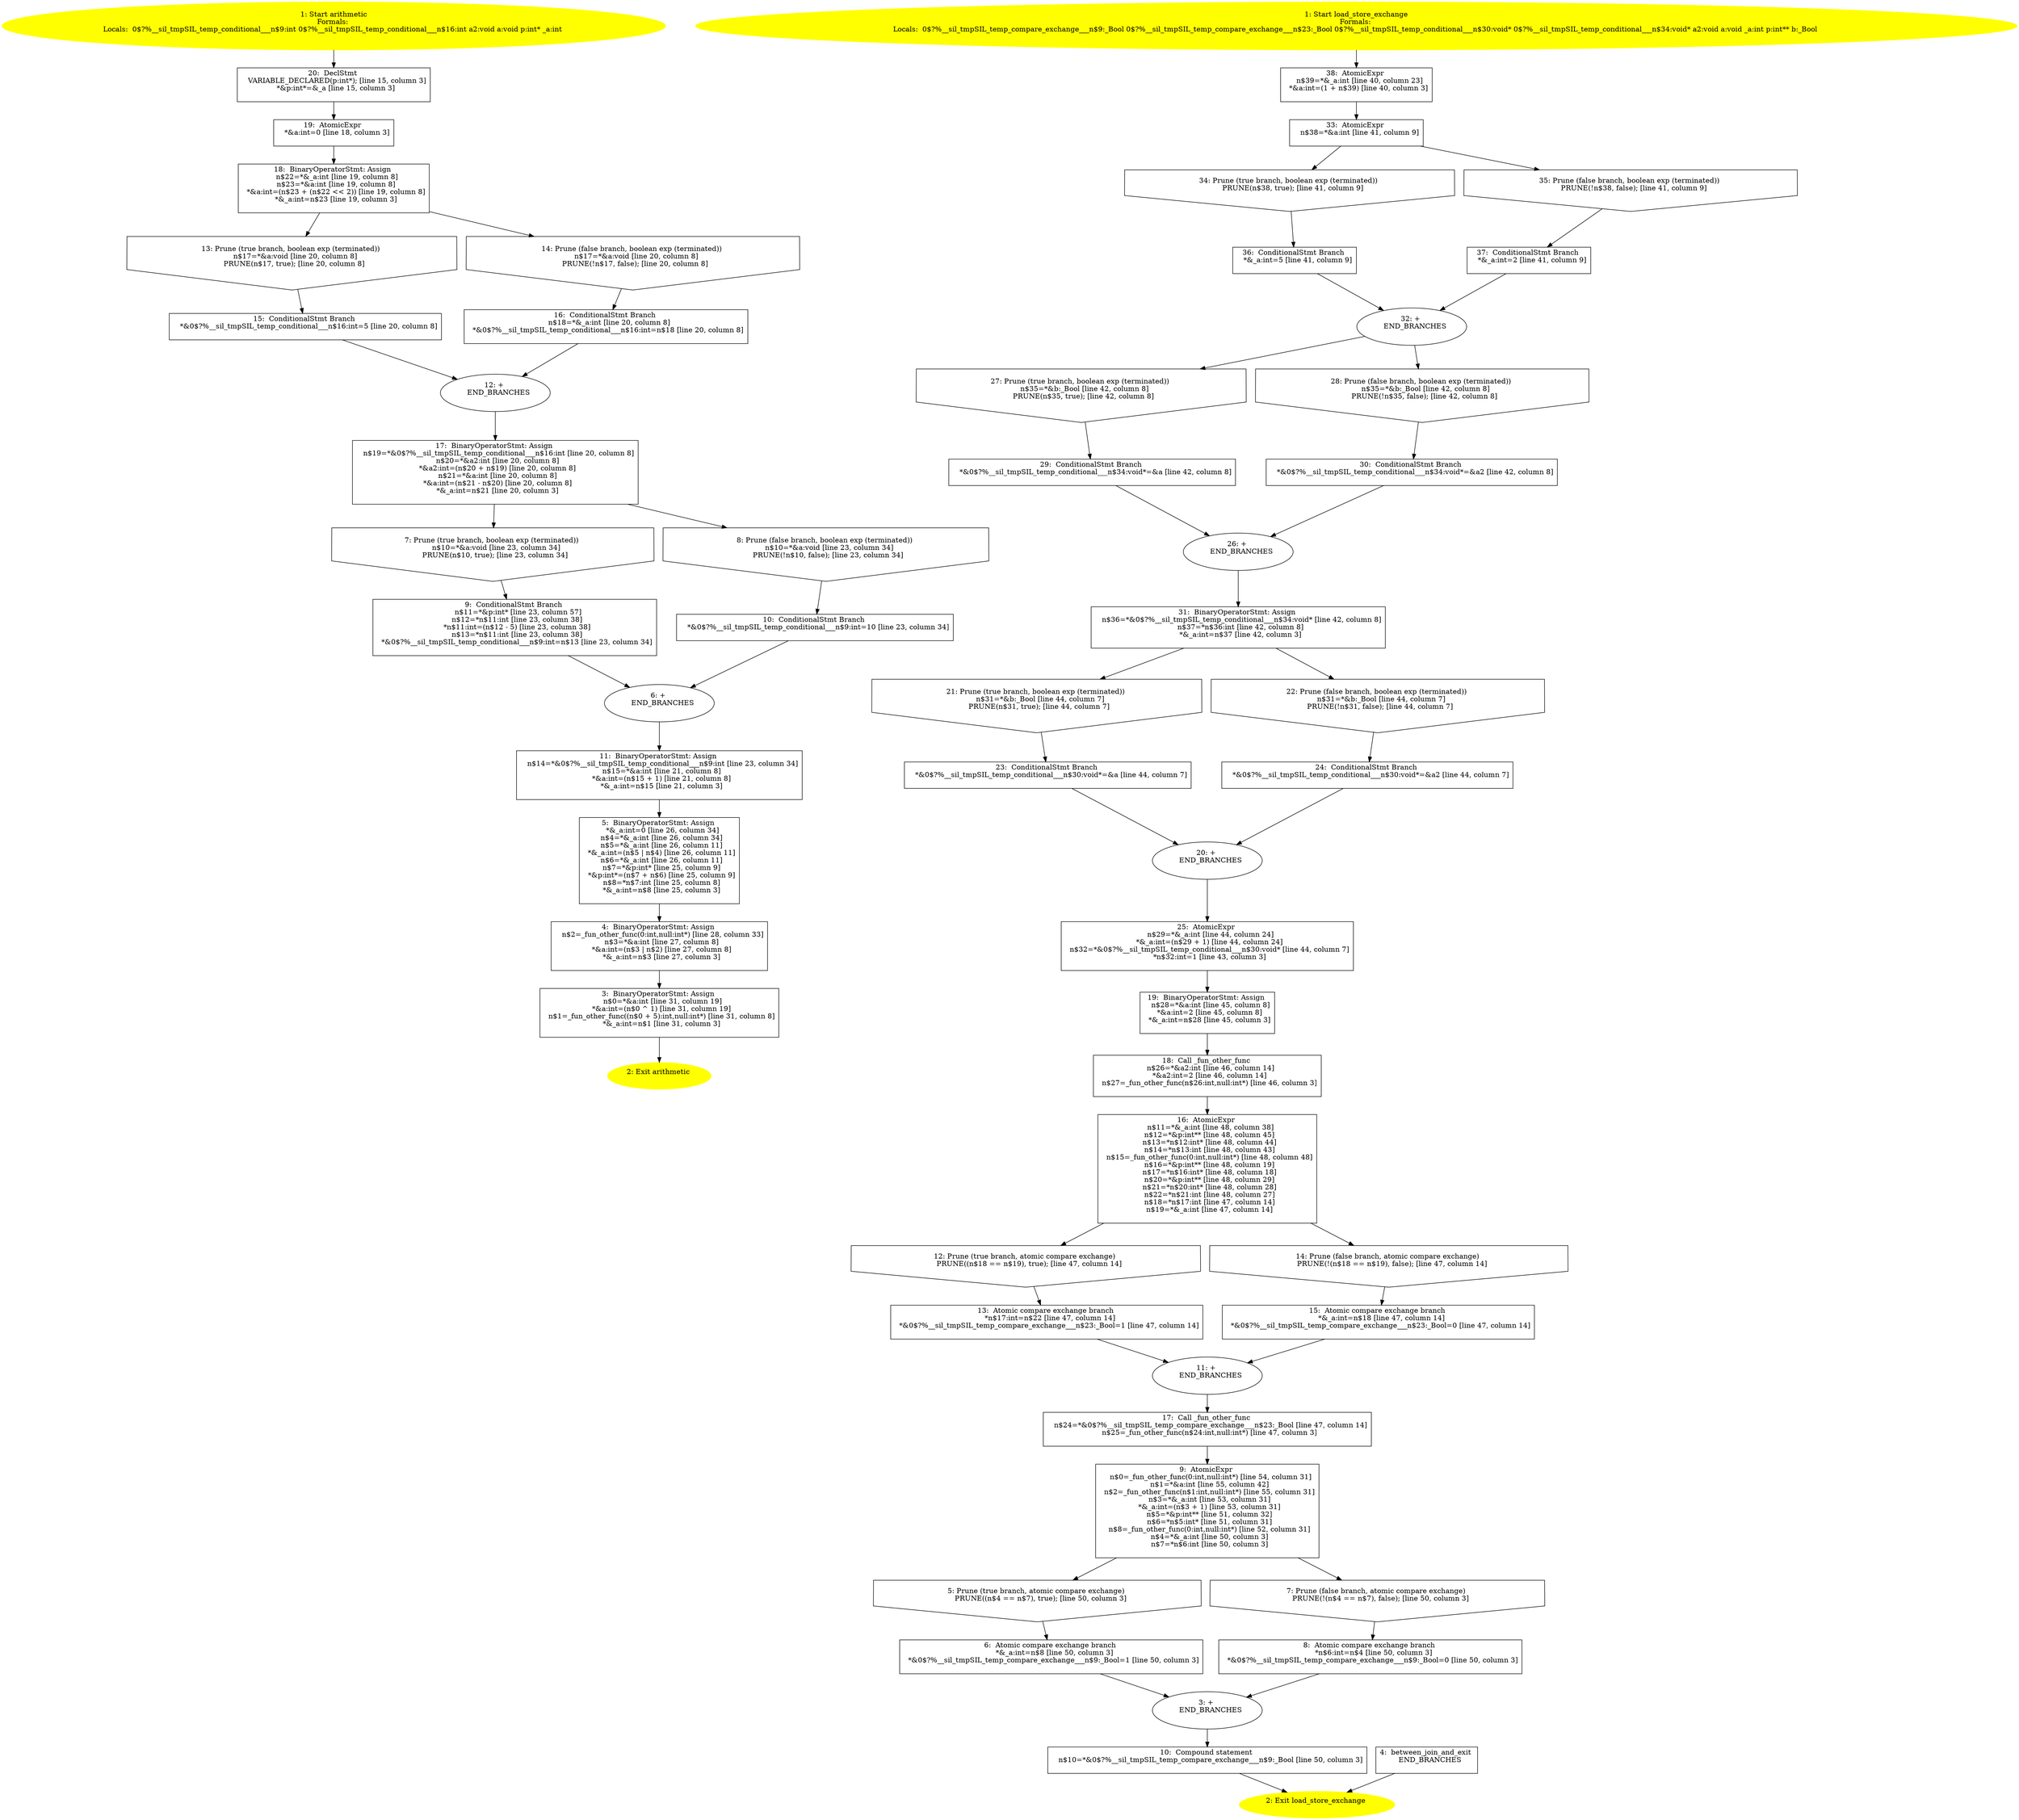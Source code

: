 /* @generated */
digraph cfg {
"arithmetic.26e816805c2eb540_1" [label="1: Start arithmetic\nFormals: \nLocals:  0$?%__sil_tmpSIL_temp_conditional___n$9:int 0$?%__sil_tmpSIL_temp_conditional___n$16:int a2:void a:void p:int* _a:int \n  " color=yellow style=filled]
	

	 "arithmetic.26e816805c2eb540_1" -> "arithmetic.26e816805c2eb540_20" ;
"arithmetic.26e816805c2eb540_2" [label="2: Exit arithmetic \n  " color=yellow style=filled]
	

"arithmetic.26e816805c2eb540_3" [label="3:  BinaryOperatorStmt: Assign \n   n$0=*&a:int [line 31, column 19]\n  *&a:int=(n$0 ^ 1) [line 31, column 19]\n  n$1=_fun_other_func((n$0 + 5):int,null:int*) [line 31, column 8]\n  *&_a:int=n$1 [line 31, column 3]\n " shape="box"]
	

	 "arithmetic.26e816805c2eb540_3" -> "arithmetic.26e816805c2eb540_2" ;
"arithmetic.26e816805c2eb540_4" [label="4:  BinaryOperatorStmt: Assign \n   n$2=_fun_other_func(0:int,null:int*) [line 28, column 33]\n  n$3=*&a:int [line 27, column 8]\n  *&a:int=(n$3 | n$2) [line 27, column 8]\n  *&_a:int=n$3 [line 27, column 3]\n " shape="box"]
	

	 "arithmetic.26e816805c2eb540_4" -> "arithmetic.26e816805c2eb540_3" ;
"arithmetic.26e816805c2eb540_5" [label="5:  BinaryOperatorStmt: Assign \n   *&_a:int=0 [line 26, column 34]\n  n$4=*&_a:int [line 26, column 34]\n  n$5=*&_a:int [line 26, column 11]\n  *&_a:int=(n$5 | n$4) [line 26, column 11]\n  n$6=*&_a:int [line 26, column 11]\n  n$7=*&p:int* [line 25, column 9]\n  *&p:int*=(n$7 + n$6) [line 25, column 9]\n  n$8=*n$7:int [line 25, column 8]\n  *&_a:int=n$8 [line 25, column 3]\n " shape="box"]
	

	 "arithmetic.26e816805c2eb540_5" -> "arithmetic.26e816805c2eb540_4" ;
"arithmetic.26e816805c2eb540_6" [label="6: + \n   END_BRANCHES\n " ]
	

	 "arithmetic.26e816805c2eb540_6" -> "arithmetic.26e816805c2eb540_11" ;
"arithmetic.26e816805c2eb540_7" [label="7: Prune (true branch, boolean exp (terminated)) \n   n$10=*&a:void [line 23, column 34]\n  PRUNE(n$10, true); [line 23, column 34]\n " shape="invhouse"]
	

	 "arithmetic.26e816805c2eb540_7" -> "arithmetic.26e816805c2eb540_9" ;
"arithmetic.26e816805c2eb540_8" [label="8: Prune (false branch, boolean exp (terminated)) \n   n$10=*&a:void [line 23, column 34]\n  PRUNE(!n$10, false); [line 23, column 34]\n " shape="invhouse"]
	

	 "arithmetic.26e816805c2eb540_8" -> "arithmetic.26e816805c2eb540_10" ;
"arithmetic.26e816805c2eb540_9" [label="9:  ConditionalStmt Branch \n   n$11=*&p:int* [line 23, column 57]\n  n$12=*n$11:int [line 23, column 38]\n  *n$11:int=(n$12 - 5) [line 23, column 38]\n  n$13=*n$11:int [line 23, column 38]\n  *&0$?%__sil_tmpSIL_temp_conditional___n$9:int=n$13 [line 23, column 34]\n " shape="box"]
	

	 "arithmetic.26e816805c2eb540_9" -> "arithmetic.26e816805c2eb540_6" ;
"arithmetic.26e816805c2eb540_10" [label="10:  ConditionalStmt Branch \n   *&0$?%__sil_tmpSIL_temp_conditional___n$9:int=10 [line 23, column 34]\n " shape="box"]
	

	 "arithmetic.26e816805c2eb540_10" -> "arithmetic.26e816805c2eb540_6" ;
"arithmetic.26e816805c2eb540_11" [label="11:  BinaryOperatorStmt: Assign \n   n$14=*&0$?%__sil_tmpSIL_temp_conditional___n$9:int [line 23, column 34]\n  n$15=*&a:int [line 21, column 8]\n  *&a:int=(n$15 + 1) [line 21, column 8]\n  *&_a:int=n$15 [line 21, column 3]\n " shape="box"]
	

	 "arithmetic.26e816805c2eb540_11" -> "arithmetic.26e816805c2eb540_5" ;
"arithmetic.26e816805c2eb540_12" [label="12: + \n   END_BRANCHES\n " ]
	

	 "arithmetic.26e816805c2eb540_12" -> "arithmetic.26e816805c2eb540_17" ;
"arithmetic.26e816805c2eb540_13" [label="13: Prune (true branch, boolean exp (terminated)) \n   n$17=*&a:void [line 20, column 8]\n  PRUNE(n$17, true); [line 20, column 8]\n " shape="invhouse"]
	

	 "arithmetic.26e816805c2eb540_13" -> "arithmetic.26e816805c2eb540_15" ;
"arithmetic.26e816805c2eb540_14" [label="14: Prune (false branch, boolean exp (terminated)) \n   n$17=*&a:void [line 20, column 8]\n  PRUNE(!n$17, false); [line 20, column 8]\n " shape="invhouse"]
	

	 "arithmetic.26e816805c2eb540_14" -> "arithmetic.26e816805c2eb540_16" ;
"arithmetic.26e816805c2eb540_15" [label="15:  ConditionalStmt Branch \n   *&0$?%__sil_tmpSIL_temp_conditional___n$16:int=5 [line 20, column 8]\n " shape="box"]
	

	 "arithmetic.26e816805c2eb540_15" -> "arithmetic.26e816805c2eb540_12" ;
"arithmetic.26e816805c2eb540_16" [label="16:  ConditionalStmt Branch \n   n$18=*&_a:int [line 20, column 8]\n  *&0$?%__sil_tmpSIL_temp_conditional___n$16:int=n$18 [line 20, column 8]\n " shape="box"]
	

	 "arithmetic.26e816805c2eb540_16" -> "arithmetic.26e816805c2eb540_12" ;
"arithmetic.26e816805c2eb540_17" [label="17:  BinaryOperatorStmt: Assign \n   n$19=*&0$?%__sil_tmpSIL_temp_conditional___n$16:int [line 20, column 8]\n  n$20=*&a2:int [line 20, column 8]\n  *&a2:int=(n$20 + n$19) [line 20, column 8]\n  n$21=*&a:int [line 20, column 8]\n  *&a:int=(n$21 - n$20) [line 20, column 8]\n  *&_a:int=n$21 [line 20, column 3]\n " shape="box"]
	

	 "arithmetic.26e816805c2eb540_17" -> "arithmetic.26e816805c2eb540_7" ;
	 "arithmetic.26e816805c2eb540_17" -> "arithmetic.26e816805c2eb540_8" ;
"arithmetic.26e816805c2eb540_18" [label="18:  BinaryOperatorStmt: Assign \n   n$22=*&_a:int [line 19, column 8]\n  n$23=*&a:int [line 19, column 8]\n  *&a:int=(n$23 + (n$22 << 2)) [line 19, column 8]\n  *&_a:int=n$23 [line 19, column 3]\n " shape="box"]
	

	 "arithmetic.26e816805c2eb540_18" -> "arithmetic.26e816805c2eb540_13" ;
	 "arithmetic.26e816805c2eb540_18" -> "arithmetic.26e816805c2eb540_14" ;
"arithmetic.26e816805c2eb540_19" [label="19:  AtomicExpr \n   *&a:int=0 [line 18, column 3]\n " shape="box"]
	

	 "arithmetic.26e816805c2eb540_19" -> "arithmetic.26e816805c2eb540_18" ;
"arithmetic.26e816805c2eb540_20" [label="20:  DeclStmt \n   VARIABLE_DECLARED(p:int*); [line 15, column 3]\n  *&p:int*=&_a [line 15, column 3]\n " shape="box"]
	

	 "arithmetic.26e816805c2eb540_20" -> "arithmetic.26e816805c2eb540_19" ;
"load_store_exchange.3da178fb2a20c1b2_1" [label="1: Start load_store_exchange\nFormals: \nLocals:  0$?%__sil_tmpSIL_temp_compare_exchange___n$9:_Bool 0$?%__sil_tmpSIL_temp_compare_exchange___n$23:_Bool 0$?%__sil_tmpSIL_temp_conditional___n$30:void* 0$?%__sil_tmpSIL_temp_conditional___n$34:void* a2:void a:void _a:int p:int** b:_Bool \n  " color=yellow style=filled]
	

	 "load_store_exchange.3da178fb2a20c1b2_1" -> "load_store_exchange.3da178fb2a20c1b2_38" ;
"load_store_exchange.3da178fb2a20c1b2_2" [label="2: Exit load_store_exchange \n  " color=yellow style=filled]
	

"load_store_exchange.3da178fb2a20c1b2_3" [label="3: + \n   END_BRANCHES\n " ]
	

	 "load_store_exchange.3da178fb2a20c1b2_3" -> "load_store_exchange.3da178fb2a20c1b2_10" ;
"load_store_exchange.3da178fb2a20c1b2_4" [label="4:  between_join_and_exit \n   END_BRANCHES\n " shape="box"]
	

	 "load_store_exchange.3da178fb2a20c1b2_4" -> "load_store_exchange.3da178fb2a20c1b2_2" ;
"load_store_exchange.3da178fb2a20c1b2_5" [label="5: Prune (true branch, atomic compare exchange) \n   PRUNE((n$4 == n$7), true); [line 50, column 3]\n " shape="invhouse"]
	

	 "load_store_exchange.3da178fb2a20c1b2_5" -> "load_store_exchange.3da178fb2a20c1b2_6" ;
"load_store_exchange.3da178fb2a20c1b2_6" [label="6:  Atomic compare exchange branch \n   *&_a:int=n$8 [line 50, column 3]\n  *&0$?%__sil_tmpSIL_temp_compare_exchange___n$9:_Bool=1 [line 50, column 3]\n " shape="box"]
	

	 "load_store_exchange.3da178fb2a20c1b2_6" -> "load_store_exchange.3da178fb2a20c1b2_3" ;
"load_store_exchange.3da178fb2a20c1b2_7" [label="7: Prune (false branch, atomic compare exchange) \n   PRUNE(!(n$4 == n$7), false); [line 50, column 3]\n " shape="invhouse"]
	

	 "load_store_exchange.3da178fb2a20c1b2_7" -> "load_store_exchange.3da178fb2a20c1b2_8" ;
"load_store_exchange.3da178fb2a20c1b2_8" [label="8:  Atomic compare exchange branch \n   *n$6:int=n$4 [line 50, column 3]\n  *&0$?%__sil_tmpSIL_temp_compare_exchange___n$9:_Bool=0 [line 50, column 3]\n " shape="box"]
	

	 "load_store_exchange.3da178fb2a20c1b2_8" -> "load_store_exchange.3da178fb2a20c1b2_3" ;
"load_store_exchange.3da178fb2a20c1b2_9" [label="9:  AtomicExpr \n   n$0=_fun_other_func(0:int,null:int*) [line 54, column 31]\n  n$1=*&a:int [line 55, column 42]\n  n$2=_fun_other_func(n$1:int,null:int*) [line 55, column 31]\n  n$3=*&_a:int [line 53, column 31]\n  *&_a:int=(n$3 + 1) [line 53, column 31]\n  n$5=*&p:int** [line 51, column 32]\n  n$6=*n$5:int* [line 51, column 31]\n  n$8=_fun_other_func(0:int,null:int*) [line 52, column 31]\n  n$4=*&_a:int [line 50, column 3]\n  n$7=*n$6:int [line 50, column 3]\n " shape="box"]
	

	 "load_store_exchange.3da178fb2a20c1b2_9" -> "load_store_exchange.3da178fb2a20c1b2_5" ;
	 "load_store_exchange.3da178fb2a20c1b2_9" -> "load_store_exchange.3da178fb2a20c1b2_7" ;
"load_store_exchange.3da178fb2a20c1b2_10" [label="10:  Compound statement \n   n$10=*&0$?%__sil_tmpSIL_temp_compare_exchange___n$9:_Bool [line 50, column 3]\n " shape="box"]
	

	 "load_store_exchange.3da178fb2a20c1b2_10" -> "load_store_exchange.3da178fb2a20c1b2_2" ;
"load_store_exchange.3da178fb2a20c1b2_11" [label="11: + \n   END_BRANCHES\n " ]
	

	 "load_store_exchange.3da178fb2a20c1b2_11" -> "load_store_exchange.3da178fb2a20c1b2_17" ;
"load_store_exchange.3da178fb2a20c1b2_12" [label="12: Prune (true branch, atomic compare exchange) \n   PRUNE((n$18 == n$19), true); [line 47, column 14]\n " shape="invhouse"]
	

	 "load_store_exchange.3da178fb2a20c1b2_12" -> "load_store_exchange.3da178fb2a20c1b2_13" ;
"load_store_exchange.3da178fb2a20c1b2_13" [label="13:  Atomic compare exchange branch \n   *n$17:int=n$22 [line 47, column 14]\n  *&0$?%__sil_tmpSIL_temp_compare_exchange___n$23:_Bool=1 [line 47, column 14]\n " shape="box"]
	

	 "load_store_exchange.3da178fb2a20c1b2_13" -> "load_store_exchange.3da178fb2a20c1b2_11" ;
"load_store_exchange.3da178fb2a20c1b2_14" [label="14: Prune (false branch, atomic compare exchange) \n   PRUNE(!(n$18 == n$19), false); [line 47, column 14]\n " shape="invhouse"]
	

	 "load_store_exchange.3da178fb2a20c1b2_14" -> "load_store_exchange.3da178fb2a20c1b2_15" ;
"load_store_exchange.3da178fb2a20c1b2_15" [label="15:  Atomic compare exchange branch \n   *&_a:int=n$18 [line 47, column 14]\n  *&0$?%__sil_tmpSIL_temp_compare_exchange___n$23:_Bool=0 [line 47, column 14]\n " shape="box"]
	

	 "load_store_exchange.3da178fb2a20c1b2_15" -> "load_store_exchange.3da178fb2a20c1b2_11" ;
"load_store_exchange.3da178fb2a20c1b2_16" [label="16:  AtomicExpr \n   n$11=*&_a:int [line 48, column 38]\n  n$12=*&p:int** [line 48, column 45]\n  n$13=*n$12:int* [line 48, column 44]\n  n$14=*n$13:int [line 48, column 43]\n  n$15=_fun_other_func(0:int,null:int*) [line 48, column 48]\n  n$16=*&p:int** [line 48, column 19]\n  n$17=*n$16:int* [line 48, column 18]\n  n$20=*&p:int** [line 48, column 29]\n  n$21=*n$20:int* [line 48, column 28]\n  n$22=*n$21:int [line 48, column 27]\n  n$18=*n$17:int [line 47, column 14]\n  n$19=*&_a:int [line 47, column 14]\n " shape="box"]
	

	 "load_store_exchange.3da178fb2a20c1b2_16" -> "load_store_exchange.3da178fb2a20c1b2_12" ;
	 "load_store_exchange.3da178fb2a20c1b2_16" -> "load_store_exchange.3da178fb2a20c1b2_14" ;
"load_store_exchange.3da178fb2a20c1b2_17" [label="17:  Call _fun_other_func \n   n$24=*&0$?%__sil_tmpSIL_temp_compare_exchange___n$23:_Bool [line 47, column 14]\n  n$25=_fun_other_func(n$24:int,null:int*) [line 47, column 3]\n " shape="box"]
	

	 "load_store_exchange.3da178fb2a20c1b2_17" -> "load_store_exchange.3da178fb2a20c1b2_9" ;
"load_store_exchange.3da178fb2a20c1b2_18" [label="18:  Call _fun_other_func \n   n$26=*&a2:int [line 46, column 14]\n  *&a2:int=2 [line 46, column 14]\n  n$27=_fun_other_func(n$26:int,null:int*) [line 46, column 3]\n " shape="box"]
	

	 "load_store_exchange.3da178fb2a20c1b2_18" -> "load_store_exchange.3da178fb2a20c1b2_16" ;
"load_store_exchange.3da178fb2a20c1b2_19" [label="19:  BinaryOperatorStmt: Assign \n   n$28=*&a:int [line 45, column 8]\n  *&a:int=2 [line 45, column 8]\n  *&_a:int=n$28 [line 45, column 3]\n " shape="box"]
	

	 "load_store_exchange.3da178fb2a20c1b2_19" -> "load_store_exchange.3da178fb2a20c1b2_18" ;
"load_store_exchange.3da178fb2a20c1b2_20" [label="20: + \n   END_BRANCHES\n " ]
	

	 "load_store_exchange.3da178fb2a20c1b2_20" -> "load_store_exchange.3da178fb2a20c1b2_25" ;
"load_store_exchange.3da178fb2a20c1b2_21" [label="21: Prune (true branch, boolean exp (terminated)) \n   n$31=*&b:_Bool [line 44, column 7]\n  PRUNE(n$31, true); [line 44, column 7]\n " shape="invhouse"]
	

	 "load_store_exchange.3da178fb2a20c1b2_21" -> "load_store_exchange.3da178fb2a20c1b2_23" ;
"load_store_exchange.3da178fb2a20c1b2_22" [label="22: Prune (false branch, boolean exp (terminated)) \n   n$31=*&b:_Bool [line 44, column 7]\n  PRUNE(!n$31, false); [line 44, column 7]\n " shape="invhouse"]
	

	 "load_store_exchange.3da178fb2a20c1b2_22" -> "load_store_exchange.3da178fb2a20c1b2_24" ;
"load_store_exchange.3da178fb2a20c1b2_23" [label="23:  ConditionalStmt Branch \n   *&0$?%__sil_tmpSIL_temp_conditional___n$30:void*=&a [line 44, column 7]\n " shape="box"]
	

	 "load_store_exchange.3da178fb2a20c1b2_23" -> "load_store_exchange.3da178fb2a20c1b2_20" ;
"load_store_exchange.3da178fb2a20c1b2_24" [label="24:  ConditionalStmt Branch \n   *&0$?%__sil_tmpSIL_temp_conditional___n$30:void*=&a2 [line 44, column 7]\n " shape="box"]
	

	 "load_store_exchange.3da178fb2a20c1b2_24" -> "load_store_exchange.3da178fb2a20c1b2_20" ;
"load_store_exchange.3da178fb2a20c1b2_25" [label="25:  AtomicExpr \n   n$29=*&_a:int [line 44, column 24]\n  *&_a:int=(n$29 + 1) [line 44, column 24]\n  n$32=*&0$?%__sil_tmpSIL_temp_conditional___n$30:void* [line 44, column 7]\n  *n$32:int=1 [line 43, column 3]\n " shape="box"]
	

	 "load_store_exchange.3da178fb2a20c1b2_25" -> "load_store_exchange.3da178fb2a20c1b2_19" ;
"load_store_exchange.3da178fb2a20c1b2_26" [label="26: + \n   END_BRANCHES\n " ]
	

	 "load_store_exchange.3da178fb2a20c1b2_26" -> "load_store_exchange.3da178fb2a20c1b2_31" ;
"load_store_exchange.3da178fb2a20c1b2_27" [label="27: Prune (true branch, boolean exp (terminated)) \n   n$35=*&b:_Bool [line 42, column 8]\n  PRUNE(n$35, true); [line 42, column 8]\n " shape="invhouse"]
	

	 "load_store_exchange.3da178fb2a20c1b2_27" -> "load_store_exchange.3da178fb2a20c1b2_29" ;
"load_store_exchange.3da178fb2a20c1b2_28" [label="28: Prune (false branch, boolean exp (terminated)) \n   n$35=*&b:_Bool [line 42, column 8]\n  PRUNE(!n$35, false); [line 42, column 8]\n " shape="invhouse"]
	

	 "load_store_exchange.3da178fb2a20c1b2_28" -> "load_store_exchange.3da178fb2a20c1b2_30" ;
"load_store_exchange.3da178fb2a20c1b2_29" [label="29:  ConditionalStmt Branch \n   *&0$?%__sil_tmpSIL_temp_conditional___n$34:void*=&a [line 42, column 8]\n " shape="box"]
	

	 "load_store_exchange.3da178fb2a20c1b2_29" -> "load_store_exchange.3da178fb2a20c1b2_26" ;
"load_store_exchange.3da178fb2a20c1b2_30" [label="30:  ConditionalStmt Branch \n   *&0$?%__sil_tmpSIL_temp_conditional___n$34:void*=&a2 [line 42, column 8]\n " shape="box"]
	

	 "load_store_exchange.3da178fb2a20c1b2_30" -> "load_store_exchange.3da178fb2a20c1b2_26" ;
"load_store_exchange.3da178fb2a20c1b2_31" [label="31:  BinaryOperatorStmt: Assign \n   n$36=*&0$?%__sil_tmpSIL_temp_conditional___n$34:void* [line 42, column 8]\n  n$37=*n$36:int [line 42, column 8]\n  *&_a:int=n$37 [line 42, column 3]\n " shape="box"]
	

	 "load_store_exchange.3da178fb2a20c1b2_31" -> "load_store_exchange.3da178fb2a20c1b2_21" ;
	 "load_store_exchange.3da178fb2a20c1b2_31" -> "load_store_exchange.3da178fb2a20c1b2_22" ;
"load_store_exchange.3da178fb2a20c1b2_32" [label="32: + \n   END_BRANCHES\n " ]
	

	 "load_store_exchange.3da178fb2a20c1b2_32" -> "load_store_exchange.3da178fb2a20c1b2_27" ;
	 "load_store_exchange.3da178fb2a20c1b2_32" -> "load_store_exchange.3da178fb2a20c1b2_28" ;
"load_store_exchange.3da178fb2a20c1b2_33" [label="33:  AtomicExpr \n   n$38=*&a:int [line 41, column 9]\n " shape="box"]
	

	 "load_store_exchange.3da178fb2a20c1b2_33" -> "load_store_exchange.3da178fb2a20c1b2_34" ;
	 "load_store_exchange.3da178fb2a20c1b2_33" -> "load_store_exchange.3da178fb2a20c1b2_35" ;
"load_store_exchange.3da178fb2a20c1b2_34" [label="34: Prune (true branch, boolean exp (terminated)) \n   PRUNE(n$38, true); [line 41, column 9]\n " shape="invhouse"]
	

	 "load_store_exchange.3da178fb2a20c1b2_34" -> "load_store_exchange.3da178fb2a20c1b2_36" ;
"load_store_exchange.3da178fb2a20c1b2_35" [label="35: Prune (false branch, boolean exp (terminated)) \n   PRUNE(!n$38, false); [line 41, column 9]\n " shape="invhouse"]
	

	 "load_store_exchange.3da178fb2a20c1b2_35" -> "load_store_exchange.3da178fb2a20c1b2_37" ;
"load_store_exchange.3da178fb2a20c1b2_36" [label="36:  ConditionalStmt Branch \n   *&_a:int=5 [line 41, column 9]\n " shape="box"]
	

	 "load_store_exchange.3da178fb2a20c1b2_36" -> "load_store_exchange.3da178fb2a20c1b2_32" ;
"load_store_exchange.3da178fb2a20c1b2_37" [label="37:  ConditionalStmt Branch \n   *&_a:int=2 [line 41, column 9]\n " shape="box"]
	

	 "load_store_exchange.3da178fb2a20c1b2_37" -> "load_store_exchange.3da178fb2a20c1b2_32" ;
"load_store_exchange.3da178fb2a20c1b2_38" [label="38:  AtomicExpr \n   n$39=*&_a:int [line 40, column 23]\n  *&a:int=(1 + n$39) [line 40, column 3]\n " shape="box"]
	

	 "load_store_exchange.3da178fb2a20c1b2_38" -> "load_store_exchange.3da178fb2a20c1b2_33" ;
}
